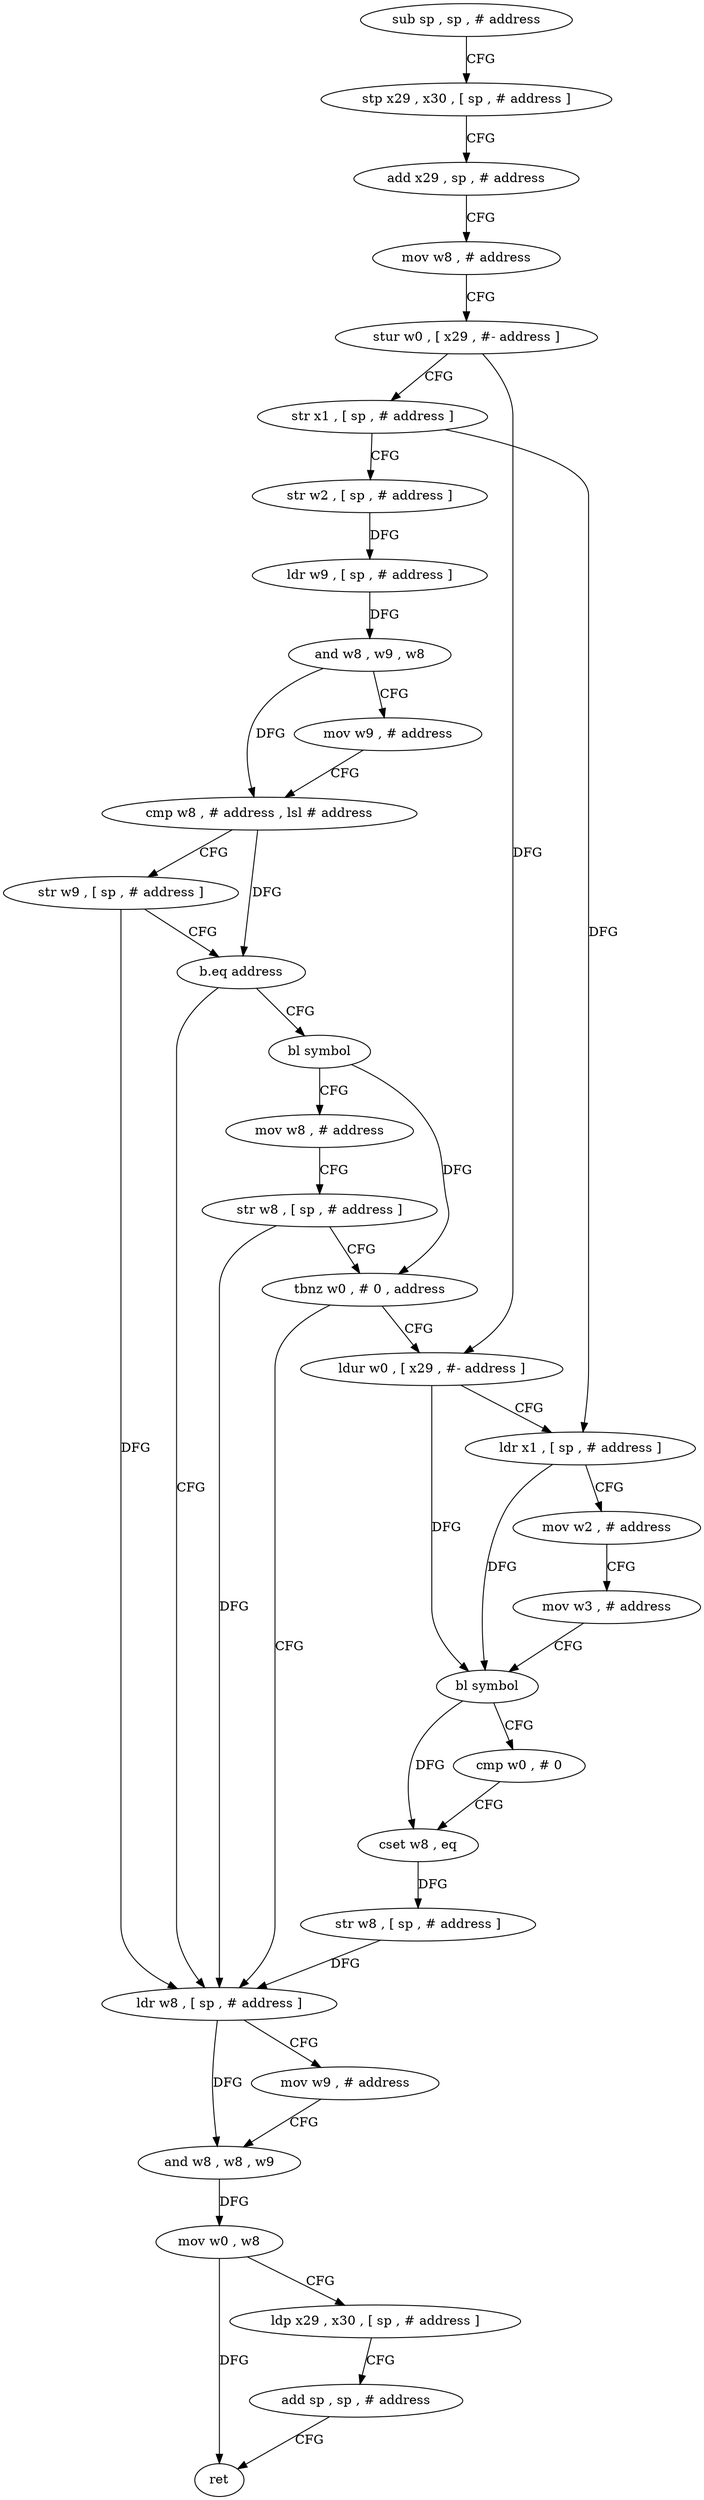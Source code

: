 digraph "func" {
"4238116" [label = "sub sp , sp , # address" ]
"4238120" [label = "stp x29 , x30 , [ sp , # address ]" ]
"4238124" [label = "add x29 , sp , # address" ]
"4238128" [label = "mov w8 , # address" ]
"4238132" [label = "stur w0 , [ x29 , #- address ]" ]
"4238136" [label = "str x1 , [ sp , # address ]" ]
"4238140" [label = "str w2 , [ sp , # address ]" ]
"4238144" [label = "ldr w9 , [ sp , # address ]" ]
"4238148" [label = "and w8 , w9 , w8" ]
"4238152" [label = "mov w9 , # address" ]
"4238156" [label = "cmp w8 , # address , lsl # address" ]
"4238160" [label = "str w9 , [ sp , # address ]" ]
"4238164" [label = "b.eq address" ]
"4238216" [label = "ldr w8 , [ sp , # address ]" ]
"4238168" [label = "bl symbol" ]
"4238220" [label = "mov w9 , # address" ]
"4238224" [label = "and w8 , w8 , w9" ]
"4238228" [label = "mov w0 , w8" ]
"4238232" [label = "ldp x29 , x30 , [ sp , # address ]" ]
"4238236" [label = "add sp , sp , # address" ]
"4238240" [label = "ret" ]
"4238172" [label = "mov w8 , # address" ]
"4238176" [label = "str w8 , [ sp , # address ]" ]
"4238180" [label = "tbnz w0 , # 0 , address" ]
"4238184" [label = "ldur w0 , [ x29 , #- address ]" ]
"4238188" [label = "ldr x1 , [ sp , # address ]" ]
"4238192" [label = "mov w2 , # address" ]
"4238196" [label = "mov w3 , # address" ]
"4238200" [label = "bl symbol" ]
"4238204" [label = "cmp w0 , # 0" ]
"4238208" [label = "cset w8 , eq" ]
"4238212" [label = "str w8 , [ sp , # address ]" ]
"4238116" -> "4238120" [ label = "CFG" ]
"4238120" -> "4238124" [ label = "CFG" ]
"4238124" -> "4238128" [ label = "CFG" ]
"4238128" -> "4238132" [ label = "CFG" ]
"4238132" -> "4238136" [ label = "CFG" ]
"4238132" -> "4238184" [ label = "DFG" ]
"4238136" -> "4238140" [ label = "CFG" ]
"4238136" -> "4238188" [ label = "DFG" ]
"4238140" -> "4238144" [ label = "DFG" ]
"4238144" -> "4238148" [ label = "DFG" ]
"4238148" -> "4238152" [ label = "CFG" ]
"4238148" -> "4238156" [ label = "DFG" ]
"4238152" -> "4238156" [ label = "CFG" ]
"4238156" -> "4238160" [ label = "CFG" ]
"4238156" -> "4238164" [ label = "DFG" ]
"4238160" -> "4238164" [ label = "CFG" ]
"4238160" -> "4238216" [ label = "DFG" ]
"4238164" -> "4238216" [ label = "CFG" ]
"4238164" -> "4238168" [ label = "CFG" ]
"4238216" -> "4238220" [ label = "CFG" ]
"4238216" -> "4238224" [ label = "DFG" ]
"4238168" -> "4238172" [ label = "CFG" ]
"4238168" -> "4238180" [ label = "DFG" ]
"4238220" -> "4238224" [ label = "CFG" ]
"4238224" -> "4238228" [ label = "DFG" ]
"4238228" -> "4238232" [ label = "CFG" ]
"4238228" -> "4238240" [ label = "DFG" ]
"4238232" -> "4238236" [ label = "CFG" ]
"4238236" -> "4238240" [ label = "CFG" ]
"4238172" -> "4238176" [ label = "CFG" ]
"4238176" -> "4238180" [ label = "CFG" ]
"4238176" -> "4238216" [ label = "DFG" ]
"4238180" -> "4238216" [ label = "CFG" ]
"4238180" -> "4238184" [ label = "CFG" ]
"4238184" -> "4238188" [ label = "CFG" ]
"4238184" -> "4238200" [ label = "DFG" ]
"4238188" -> "4238192" [ label = "CFG" ]
"4238188" -> "4238200" [ label = "DFG" ]
"4238192" -> "4238196" [ label = "CFG" ]
"4238196" -> "4238200" [ label = "CFG" ]
"4238200" -> "4238204" [ label = "CFG" ]
"4238200" -> "4238208" [ label = "DFG" ]
"4238204" -> "4238208" [ label = "CFG" ]
"4238208" -> "4238212" [ label = "DFG" ]
"4238212" -> "4238216" [ label = "DFG" ]
}
